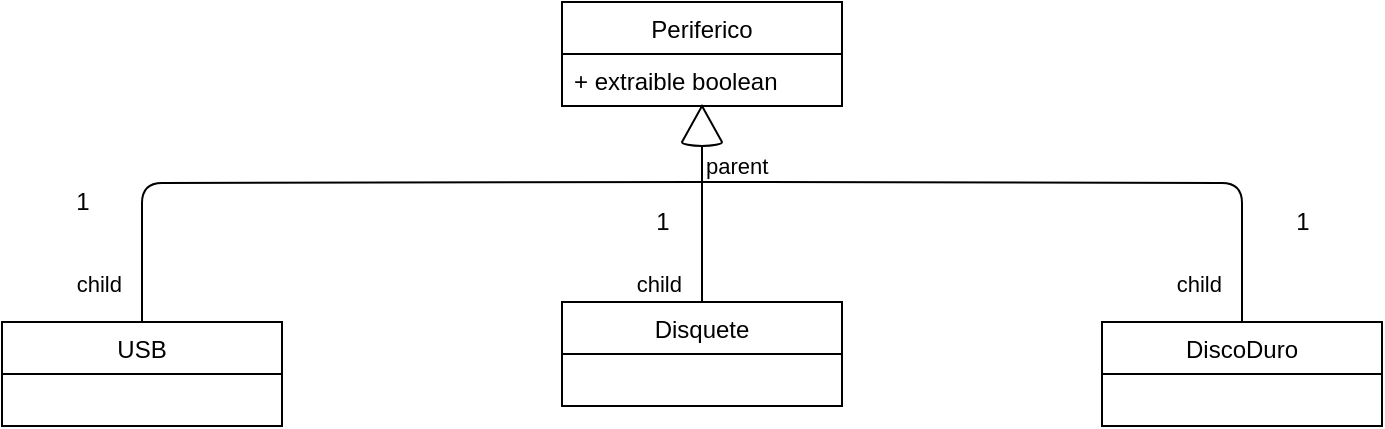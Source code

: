 <mxfile version="13.10.0" type="embed">
    <diagram id="lnd5eWbTPELTVLPPYk7X" name="Page-1">
        <mxGraphModel dx="894" dy="664" grid="1" gridSize="10" guides="1" tooltips="1" connect="1" arrows="1" fold="1" page="1" pageScale="1" pageWidth="827" pageHeight="1169" math="0" shadow="0">
            <root>
                <mxCell id="0"/>
                <mxCell id="1" parent="0"/>
                <mxCell id="19" value="Periferico" style="swimlane;fontStyle=0;childLayout=stackLayout;horizontal=1;startSize=26;fillColor=none;horizontalStack=0;resizeParent=1;resizeParentMax=0;resizeLast=0;collapsible=1;marginBottom=0;" parent="1" vertex="1">
                    <mxGeometry x="330" y="130" width="140" height="52" as="geometry"/>
                </mxCell>
                <mxCell id="20" value="+ extraible boolean" style="text;strokeColor=none;fillColor=none;align=left;verticalAlign=top;spacingLeft=4;spacingRight=4;overflow=hidden;rotatable=0;points=[[0,0.5],[1,0.5]];portConstraint=eastwest;" parent="19" vertex="1">
                    <mxGeometry y="26" width="140" height="26" as="geometry"/>
                </mxCell>
                <mxCell id="23" value="USB" style="swimlane;fontStyle=0;childLayout=stackLayout;horizontal=1;startSize=26;fillColor=none;horizontalStack=0;resizeParent=1;resizeParentMax=0;resizeLast=0;collapsible=1;marginBottom=0;" parent="1" vertex="1">
                    <mxGeometry x="50" y="290" width="140" height="52" as="geometry"/>
                </mxCell>
                <mxCell id="27" value="Disquete" style="swimlane;fontStyle=0;childLayout=stackLayout;horizontal=1;startSize=26;fillColor=none;horizontalStack=0;resizeParent=1;resizeParentMax=0;resizeLast=0;collapsible=1;marginBottom=0;" parent="1" vertex="1">
                    <mxGeometry x="330" y="280" width="140" height="52" as="geometry"/>
                </mxCell>
                <mxCell id="31" value="DiscoDuro" style="swimlane;fontStyle=0;childLayout=stackLayout;horizontal=1;startSize=26;fillColor=none;horizontalStack=0;resizeParent=1;resizeParentMax=0;resizeLast=0;collapsible=1;marginBottom=0;" parent="1" vertex="1">
                    <mxGeometry x="600" y="290" width="140" height="52" as="geometry"/>
                </mxCell>
                <mxCell id="35" value="" style="verticalLabelPosition=bottom;verticalAlign=top;html=1;shape=mxgraph.basic.cone2;dx=0.5;dy=0.9;" parent="1" vertex="1">
                    <mxGeometry x="390" y="182" width="20" height="20" as="geometry"/>
                </mxCell>
                <mxCell id="36" value="" style="endArrow=none;html=1;edgeStyle=orthogonalEdgeStyle;exitX=0;exitY=0;exitDx=10;exitDy=20;exitPerimeter=0;" parent="1" source="35" edge="1">
                    <mxGeometry relative="1" as="geometry">
                        <mxPoint x="380" y="340" as="sourcePoint"/>
                        <mxPoint x="400" y="280" as="targetPoint"/>
                    </mxGeometry>
                </mxCell>
                <mxCell id="38" value="child" style="edgeLabel;resizable=0;html=1;align=right;verticalAlign=bottom;" parent="36" connectable="0" vertex="1">
                    <mxGeometry x="1" relative="1" as="geometry">
                        <mxPoint x="-10" as="offset"/>
                    </mxGeometry>
                </mxCell>
                <mxCell id="39" value="" style="endArrow=none;html=1;edgeStyle=orthogonalEdgeStyle;entryX=0.5;entryY=0;entryDx=0;entryDy=0;" parent="1" target="31" edge="1">
                    <mxGeometry relative="1" as="geometry">
                        <mxPoint x="400" y="220" as="sourcePoint"/>
                        <mxPoint x="540" y="340" as="targetPoint"/>
                    </mxGeometry>
                </mxCell>
                <mxCell id="40" value="parent" style="edgeLabel;resizable=0;html=1;align=left;verticalAlign=bottom;" parent="39" connectable="0" vertex="1">
                    <mxGeometry x="-1" relative="1" as="geometry"/>
                </mxCell>
                <mxCell id="41" value="child" style="edgeLabel;resizable=0;html=1;align=right;verticalAlign=bottom;" parent="39" connectable="0" vertex="1">
                    <mxGeometry x="1" relative="1" as="geometry">
                        <mxPoint x="-10" y="-10" as="offset"/>
                    </mxGeometry>
                </mxCell>
                <mxCell id="42" value="" style="endArrow=none;html=1;edgeStyle=orthogonalEdgeStyle;entryX=0.5;entryY=0;entryDx=0;entryDy=0;" parent="1" target="23" edge="1">
                    <mxGeometry relative="1" as="geometry">
                        <mxPoint x="400" y="220" as="sourcePoint"/>
                        <mxPoint x="540" y="340" as="targetPoint"/>
                    </mxGeometry>
                </mxCell>
                <mxCell id="43" value="parent" style="edgeLabel;resizable=0;html=1;align=left;verticalAlign=bottom;" parent="42" connectable="0" vertex="1">
                    <mxGeometry x="-1" relative="1" as="geometry"/>
                </mxCell>
                <mxCell id="44" value="child" style="edgeLabel;resizable=0;html=1;align=right;verticalAlign=bottom;" parent="42" connectable="0" vertex="1">
                    <mxGeometry x="1" relative="1" as="geometry">
                        <mxPoint x="-10" y="-10" as="offset"/>
                    </mxGeometry>
                </mxCell>
                <mxCell id="45" value="1" style="text;html=1;align=center;verticalAlign=middle;resizable=0;points=[];autosize=1;" parent="1" vertex="1">
                    <mxGeometry x="80" y="220" width="20" height="20" as="geometry"/>
                </mxCell>
                <mxCell id="46" value="1" style="text;html=1;align=center;verticalAlign=middle;resizable=0;points=[];autosize=1;" parent="1" vertex="1">
                    <mxGeometry x="370" y="230" width="20" height="20" as="geometry"/>
                </mxCell>
                <mxCell id="47" value="1" style="text;html=1;align=center;verticalAlign=middle;resizable=0;points=[];autosize=1;" parent="1" vertex="1">
                    <mxGeometry x="690" y="230" width="20" height="20" as="geometry"/>
                </mxCell>
            </root>
        </mxGraphModel>
    </diagram>
</mxfile>